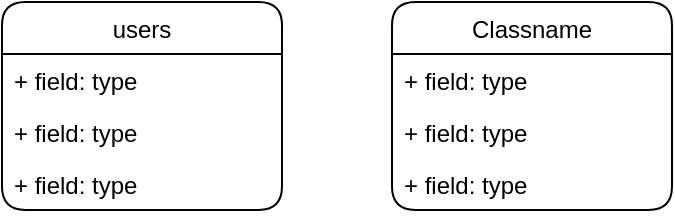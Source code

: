<mxfile version="20.8.13" type="github">
  <diagram name="Страница 1" id="yL47sUjW_iDYKip2LUfu">
    <mxGraphModel dx="860" dy="434" grid="0" gridSize="10" guides="1" tooltips="1" connect="1" arrows="1" fold="1" page="0" pageScale="1" pageWidth="827" pageHeight="1169" math="0" shadow="0">
      <root>
        <mxCell id="0" />
        <mxCell id="1" parent="0" />
        <mxCell id="dhH6Fzj1MxciZ1tgKniR-1" value="users" style="swimlane;fontStyle=0;childLayout=stackLayout;horizontal=1;startSize=26;fillColor=none;horizontalStack=0;resizeParent=1;resizeParentMax=0;resizeLast=0;collapsible=1;marginBottom=0;rounded=1;" vertex="1" parent="1">
          <mxGeometry x="160" y="364" width="140" height="104" as="geometry" />
        </mxCell>
        <mxCell id="dhH6Fzj1MxciZ1tgKniR-2" value="+ field: type" style="text;strokeColor=none;fillColor=none;align=left;verticalAlign=top;spacingLeft=4;spacingRight=4;overflow=hidden;rotatable=0;points=[[0,0.5],[1,0.5]];portConstraint=eastwest;" vertex="1" parent="dhH6Fzj1MxciZ1tgKniR-1">
          <mxGeometry y="26" width="140" height="26" as="geometry" />
        </mxCell>
        <mxCell id="dhH6Fzj1MxciZ1tgKniR-3" value="+ field: type" style="text;strokeColor=none;fillColor=none;align=left;verticalAlign=top;spacingLeft=4;spacingRight=4;overflow=hidden;rotatable=0;points=[[0,0.5],[1,0.5]];portConstraint=eastwest;" vertex="1" parent="dhH6Fzj1MxciZ1tgKniR-1">
          <mxGeometry y="52" width="140" height="26" as="geometry" />
        </mxCell>
        <mxCell id="dhH6Fzj1MxciZ1tgKniR-4" value="+ field: type" style="text;strokeColor=none;fillColor=none;align=left;verticalAlign=top;spacingLeft=4;spacingRight=4;overflow=hidden;rotatable=0;points=[[0,0.5],[1,0.5]];portConstraint=eastwest;" vertex="1" parent="dhH6Fzj1MxciZ1tgKniR-1">
          <mxGeometry y="78" width="140" height="26" as="geometry" />
        </mxCell>
        <mxCell id="dhH6Fzj1MxciZ1tgKniR-5" value="Classname" style="swimlane;fontStyle=0;childLayout=stackLayout;horizontal=1;startSize=26;fillColor=none;horizontalStack=0;resizeParent=1;resizeParentMax=0;resizeLast=0;collapsible=1;marginBottom=0;rounded=1;" vertex="1" parent="1">
          <mxGeometry x="355" y="364" width="140" height="104" as="geometry" />
        </mxCell>
        <mxCell id="dhH6Fzj1MxciZ1tgKniR-6" value="+ field: type" style="text;strokeColor=none;fillColor=none;align=left;verticalAlign=top;spacingLeft=4;spacingRight=4;overflow=hidden;rotatable=0;points=[[0,0.5],[1,0.5]];portConstraint=eastwest;" vertex="1" parent="dhH6Fzj1MxciZ1tgKniR-5">
          <mxGeometry y="26" width="140" height="26" as="geometry" />
        </mxCell>
        <mxCell id="dhH6Fzj1MxciZ1tgKniR-7" value="+ field: type" style="text;strokeColor=none;fillColor=none;align=left;verticalAlign=top;spacingLeft=4;spacingRight=4;overflow=hidden;rotatable=0;points=[[0,0.5],[1,0.5]];portConstraint=eastwest;" vertex="1" parent="dhH6Fzj1MxciZ1tgKniR-5">
          <mxGeometry y="52" width="140" height="26" as="geometry" />
        </mxCell>
        <mxCell id="dhH6Fzj1MxciZ1tgKniR-8" value="+ field: type" style="text;strokeColor=none;fillColor=none;align=left;verticalAlign=top;spacingLeft=4;spacingRight=4;overflow=hidden;rotatable=0;points=[[0,0.5],[1,0.5]];portConstraint=eastwest;" vertex="1" parent="dhH6Fzj1MxciZ1tgKniR-5">
          <mxGeometry y="78" width="140" height="26" as="geometry" />
        </mxCell>
      </root>
    </mxGraphModel>
  </diagram>
</mxfile>
